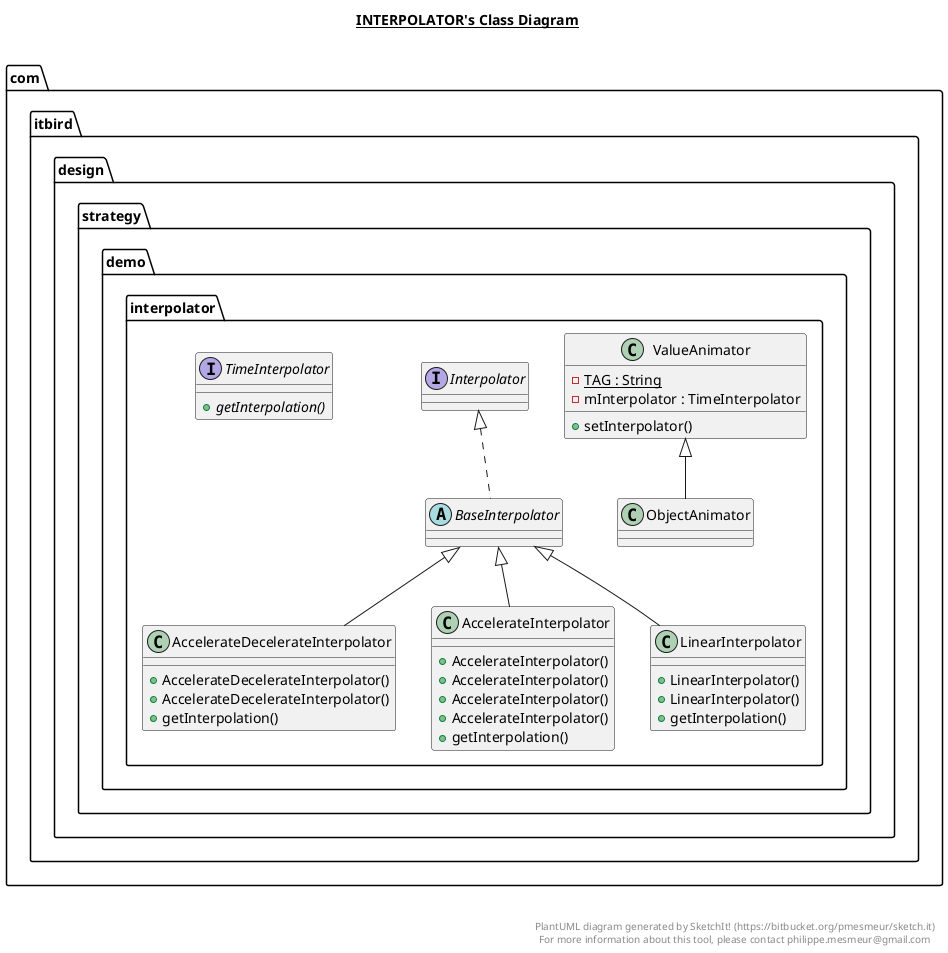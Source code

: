 @startuml

title __INTERPOLATOR's Class Diagram__\n

  namespace com.itbird.design {
    namespace strategy {
      namespace demo.interpolator {
        class com.itbird.design.strategy.demo.interpolator.AccelerateDecelerateInterpolator {
            + AccelerateDecelerateInterpolator()
            + AccelerateDecelerateInterpolator()
            + getInterpolation()
        }
      }
    }
  }
  

  namespace com.itbird.design {
    namespace strategy {
      namespace demo.interpolator {
        class com.itbird.design.strategy.demo.interpolator.AccelerateInterpolator {
            + AccelerateInterpolator()
            + AccelerateInterpolator()
            + AccelerateInterpolator()
            + AccelerateInterpolator()
            + getInterpolation()
        }
      }
    }
  }
  

  namespace com.itbird.design {
    namespace strategy {
      namespace demo.interpolator {
        abstract class com.itbird.design.strategy.demo.interpolator.BaseInterpolator {
        }
      }
    }
  }
  

  namespace com.itbird.design {
    namespace strategy {
      namespace demo.interpolator {
        interface com.itbird.design.strategy.demo.interpolator.Interpolator {
        }
      }
    }
  }
  

  namespace com.itbird.design {
    namespace strategy {
      namespace demo.interpolator {
        class com.itbird.design.strategy.demo.interpolator.LinearInterpolator {
            + LinearInterpolator()
            + LinearInterpolator()
            + getInterpolation()
        }
      }
    }
  }
  

  namespace com.itbird.design {
    namespace strategy {
      namespace demo.interpolator {
        class com.itbird.design.strategy.demo.interpolator.ObjectAnimator {
        }
      }
    }
  }
  

  namespace com.itbird.design {
    namespace strategy {
      namespace demo.interpolator {
        interface com.itbird.design.strategy.demo.interpolator.TimeInterpolator {
            {abstract} + getInterpolation()
        }
      }
    }
  }
  

  namespace com.itbird.design {
    namespace strategy {
      namespace demo.interpolator {
        class com.itbird.design.strategy.demo.interpolator.ValueAnimator {
            {static} - TAG : String
            - mInterpolator : TimeInterpolator
            + setInterpolator()
        }
      }
    }
  }
  

  com.itbird.design.strategy.demo.interpolator.AccelerateDecelerateInterpolator -up-|> com.itbird.design.strategy.demo.interpolator.BaseInterpolator
  com.itbird.design.strategy.demo.interpolator.AccelerateInterpolator -up-|> com.itbird.design.strategy.demo.interpolator.BaseInterpolator
  com.itbird.design.strategy.demo.interpolator.BaseInterpolator .up.|> com.itbird.design.strategy.demo.interpolator.Interpolator
  com.itbird.design.strategy.demo.interpolator.LinearInterpolator -up-|> com.itbird.design.strategy.demo.interpolator.BaseInterpolator
  com.itbird.design.strategy.demo.interpolator.ObjectAnimator -up-|> com.itbird.design.strategy.demo.interpolator.ValueAnimator


right footer


PlantUML diagram generated by SketchIt! (https://bitbucket.org/pmesmeur/sketch.it)
For more information about this tool, please contact philippe.mesmeur@gmail.com
endfooter

@enduml
